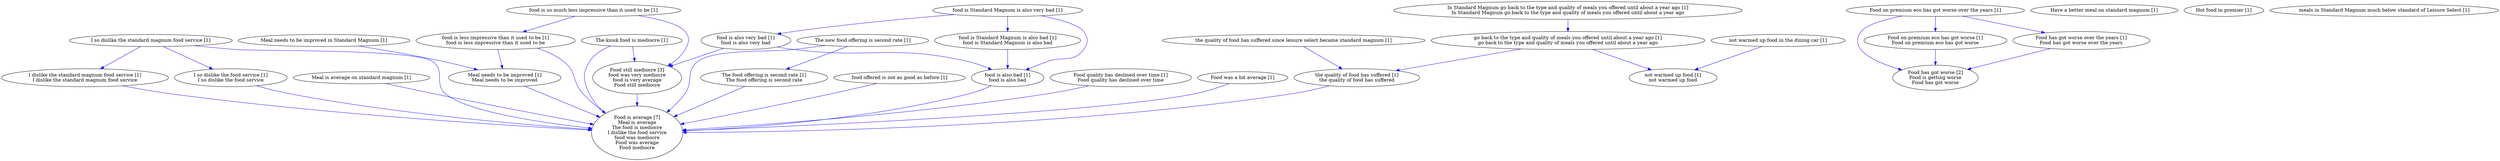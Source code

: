 digraph collapsedGraph {
"Food still mediocre [3]\nfood was very mediocre\nfood is very average\nFood still mediocre""Food has got worse [2]\nFood is getting worse\nFood has got worse""Food is average [7]\nMeal is average\nThe food is mediocre\nI dislike the food service\nfood was mediocre\nFood was average\nFood mediocre""Food quality has declined over time [1]\nFood quality has declined over time""Food on premium eco has got worse over the years [1]""Food on premium eco has got worse [1]\nFood on premium eco has got worse""Food has got worse over the years [1]\nFood has got worse over the years""Food was a bit average [1]""Have a better meal on standard magnum [1]""Hot food in premier [1]""I so dislike the standard magnum food service [1]""I dislike the standard magnum food service [1]\nI dislike the standard magnum food service""I so dislike the food service [1]\nI so dislike the food service""In Standard Magnum go back to the type and quality of meals you offered until about a year ago [1]\nIn Standard Magnum go back to the type and quality of meals you offered until about a year ago""go back to the type and quality of meals you offered until about a year ago [1]\ngo back to the type and quality of meals you offered until about a year ago""Meal is average on standard magnum [1]""Meal needs to be improved in Standard Magnum [1]""Meal needs to be improved [1]\nMeal needs to be improved""The kiosk food is mediocre [1]""The new food offering is second rate [1]""The food offering is second rate [1]\nThe food offering is second rate""food is Standard Magnum is also very bad [1]""food is Standard Magnum is also bad [1]\nfood is Standard Magnum is also bad""food is also bad [1]\nfood is also bad""food is also very bad [1]\nfood is also very bad""food is so much less impressive than it used to be [1]""food is less impressive than it used to be [1]\nfood is less impressive than it used to be""food offered is not as good as before [1]""meals in Standard Magnum much below standard of Leisure Select [1]""not warmed up food in the dining car [1]""not warmed up food [1]\nnot warmed up food""the quality of food has suffered since leisure select became standard magnum [1]""the quality of food has suffered [1]\nthe quality of food has suffered""Food quality has declined over time [1]\nFood quality has declined over time" -> "Food is average [7]\nMeal is average\nThe food is mediocre\nI dislike the food service\nfood was mediocre\nFood was average\nFood mediocre" [color=blue]
"Food still mediocre [3]\nfood was very mediocre\nfood is very average\nFood still mediocre" -> "Food is average [7]\nMeal is average\nThe food is mediocre\nI dislike the food service\nfood was mediocre\nFood was average\nFood mediocre" [color=blue]
"Food on premium eco has got worse over the years [1]" -> "Food on premium eco has got worse [1]\nFood on premium eco has got worse" [color=blue]
"Food on premium eco has got worse over the years [1]" -> "Food has got worse over the years [1]\nFood has got worse over the years" [color=blue]
"Food on premium eco has got worse over the years [1]" -> "Food has got worse [2]\nFood is getting worse\nFood has got worse" [color=blue]
"Food on premium eco has got worse [1]\nFood on premium eco has got worse" -> "Food has got worse [2]\nFood is getting worse\nFood has got worse" [color=blue]
"Food has got worse over the years [1]\nFood has got worse over the years" -> "Food has got worse [2]\nFood is getting worse\nFood has got worse" [color=blue]
"Food was a bit average [1]" -> "Food is average [7]\nMeal is average\nThe food is mediocre\nI dislike the food service\nfood was mediocre\nFood was average\nFood mediocre" [color=blue]
"I so dislike the standard magnum food service [1]" -> "I dislike the standard magnum food service [1]\nI dislike the standard magnum food service" [color=blue]
"I dislike the standard magnum food service [1]\nI dislike the standard magnum food service" -> "Food is average [7]\nMeal is average\nThe food is mediocre\nI dislike the food service\nfood was mediocre\nFood was average\nFood mediocre" [color=blue]
"I so dislike the standard magnum food service [1]" -> "I so dislike the food service [1]\nI so dislike the food service" [color=blue]
"I so dislike the food service [1]\nI so dislike the food service" -> "Food is average [7]\nMeal is average\nThe food is mediocre\nI dislike the food service\nfood was mediocre\nFood was average\nFood mediocre" [color=blue]
"I so dislike the standard magnum food service [1]" -> "Food is average [7]\nMeal is average\nThe food is mediocre\nI dislike the food service\nfood was mediocre\nFood was average\nFood mediocre" [color=blue]
"In Standard Magnum go back to the type and quality of meals you offered until about a year ago [1]\nIn Standard Magnum go back to the type and quality of meals you offered until about a year ago" -> "go back to the type and quality of meals you offered until about a year ago [1]\ngo back to the type and quality of meals you offered until about a year ago" [color=blue]
"Meal is average on standard magnum [1]" -> "Food is average [7]\nMeal is average\nThe food is mediocre\nI dislike the food service\nfood was mediocre\nFood was average\nFood mediocre" [color=blue]
"Meal needs to be improved in Standard Magnum [1]" -> "Meal needs to be improved [1]\nMeal needs to be improved" [color=blue]
"Meal needs to be improved [1]\nMeal needs to be improved" -> "Food is average [7]\nMeal is average\nThe food is mediocre\nI dislike the food service\nfood was mediocre\nFood was average\nFood mediocre" [color=blue]
"The kiosk food is mediocre [1]" -> "Food is average [7]\nMeal is average\nThe food is mediocre\nI dislike the food service\nfood was mediocre\nFood was average\nFood mediocre" [color=blue]
"The kiosk food is mediocre [1]" -> "Food still mediocre [3]\nfood was very mediocre\nfood is very average\nFood still mediocre" [color=blue]
"The new food offering is second rate [1]" -> "The food offering is second rate [1]\nThe food offering is second rate" [color=blue]
"The food offering is second rate [1]\nThe food offering is second rate" -> "Food is average [7]\nMeal is average\nThe food is mediocre\nI dislike the food service\nfood was mediocre\nFood was average\nFood mediocre" [color=blue]
"The new food offering is second rate [1]" -> "Food is average [7]\nMeal is average\nThe food is mediocre\nI dislike the food service\nfood was mediocre\nFood was average\nFood mediocre" [color=blue]
"food is Standard Magnum is also very bad [1]" -> "food is Standard Magnum is also bad [1]\nfood is Standard Magnum is also bad" [color=blue]
"food is Standard Magnum is also bad [1]\nfood is Standard Magnum is also bad" -> "food is also bad [1]\nfood is also bad" [color=blue]
"food is Standard Magnum is also very bad [1]" -> "food is also very bad [1]\nfood is also very bad" [color=blue]
"food is also very bad [1]\nfood is also very bad" -> "food is also bad [1]\nfood is also bad" [color=blue]
"food is Standard Magnum is also very bad [1]" -> "food is also bad [1]\nfood is also bad" [color=blue]
"food is also bad [1]\nfood is also bad" -> "Food is average [7]\nMeal is average\nThe food is mediocre\nI dislike the food service\nfood was mediocre\nFood was average\nFood mediocre" [color=blue]
"food is so much less impressive than it used to be [1]" -> "food is less impressive than it used to be [1]\nfood is less impressive than it used to be" [color=blue]
"food is less impressive than it used to be [1]\nfood is less impressive than it used to be" -> "Food is average [7]\nMeal is average\nThe food is mediocre\nI dislike the food service\nfood was mediocre\nFood was average\nFood mediocre" [color=blue]
"food is less impressive than it used to be [1]\nfood is less impressive than it used to be" -> "Meal needs to be improved [1]\nMeal needs to be improved" [color=blue]
"food offered is not as good as before [1]" -> "Food is average [7]\nMeal is average\nThe food is mediocre\nI dislike the food service\nfood was mediocre\nFood was average\nFood mediocre" [color=blue]
"food is also very bad [1]\nfood is also very bad" -> "Food still mediocre [3]\nfood was very mediocre\nfood is very average\nFood still mediocre" [color=blue]
"food is so much less impressive than it used to be [1]" -> "Food still mediocre [3]\nfood was very mediocre\nfood is very average\nFood still mediocre" [color=blue]
"not warmed up food in the dining car [1]" -> "not warmed up food [1]\nnot warmed up food" [color=blue]
"go back to the type and quality of meals you offered until about a year ago [1]\ngo back to the type and quality of meals you offered until about a year ago" -> "not warmed up food [1]\nnot warmed up food" [color=blue]
"the quality of food has suffered since leisure select became standard magnum [1]" -> "the quality of food has suffered [1]\nthe quality of food has suffered" [color=blue]
"the quality of food has suffered [1]\nthe quality of food has suffered" -> "Food is average [7]\nMeal is average\nThe food is mediocre\nI dislike the food service\nfood was mediocre\nFood was average\nFood mediocre" [color=blue]
"go back to the type and quality of meals you offered until about a year ago [1]\ngo back to the type and quality of meals you offered until about a year ago" -> "the quality of food has suffered [1]\nthe quality of food has suffered" [color=blue]
}